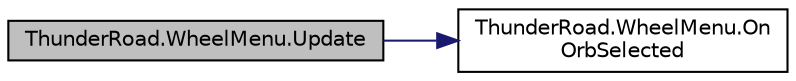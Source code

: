 digraph "ThunderRoad.WheelMenu.Update"
{
 // LATEX_PDF_SIZE
  edge [fontname="Helvetica",fontsize="10",labelfontname="Helvetica",labelfontsize="10"];
  node [fontname="Helvetica",fontsize="10",shape=record];
  rankdir="LR";
  Node1 [label="ThunderRoad.WheelMenu.Update",height=0.2,width=0.4,color="black", fillcolor="grey75", style="filled", fontcolor="black",tooltip="Updates this instance."];
  Node1 -> Node2 [color="midnightblue",fontsize="10",style="solid",fontname="Helvetica"];
  Node2 [label="ThunderRoad.WheelMenu.On\lOrbSelected",height=0.2,width=0.4,color="black", fillcolor="white", style="filled",URL="$class_thunder_road_1_1_wheel_menu.html#ae5119a35efe3b2c3032d95a91f75e838",tooltip="Called when [orb selected]."];
}
